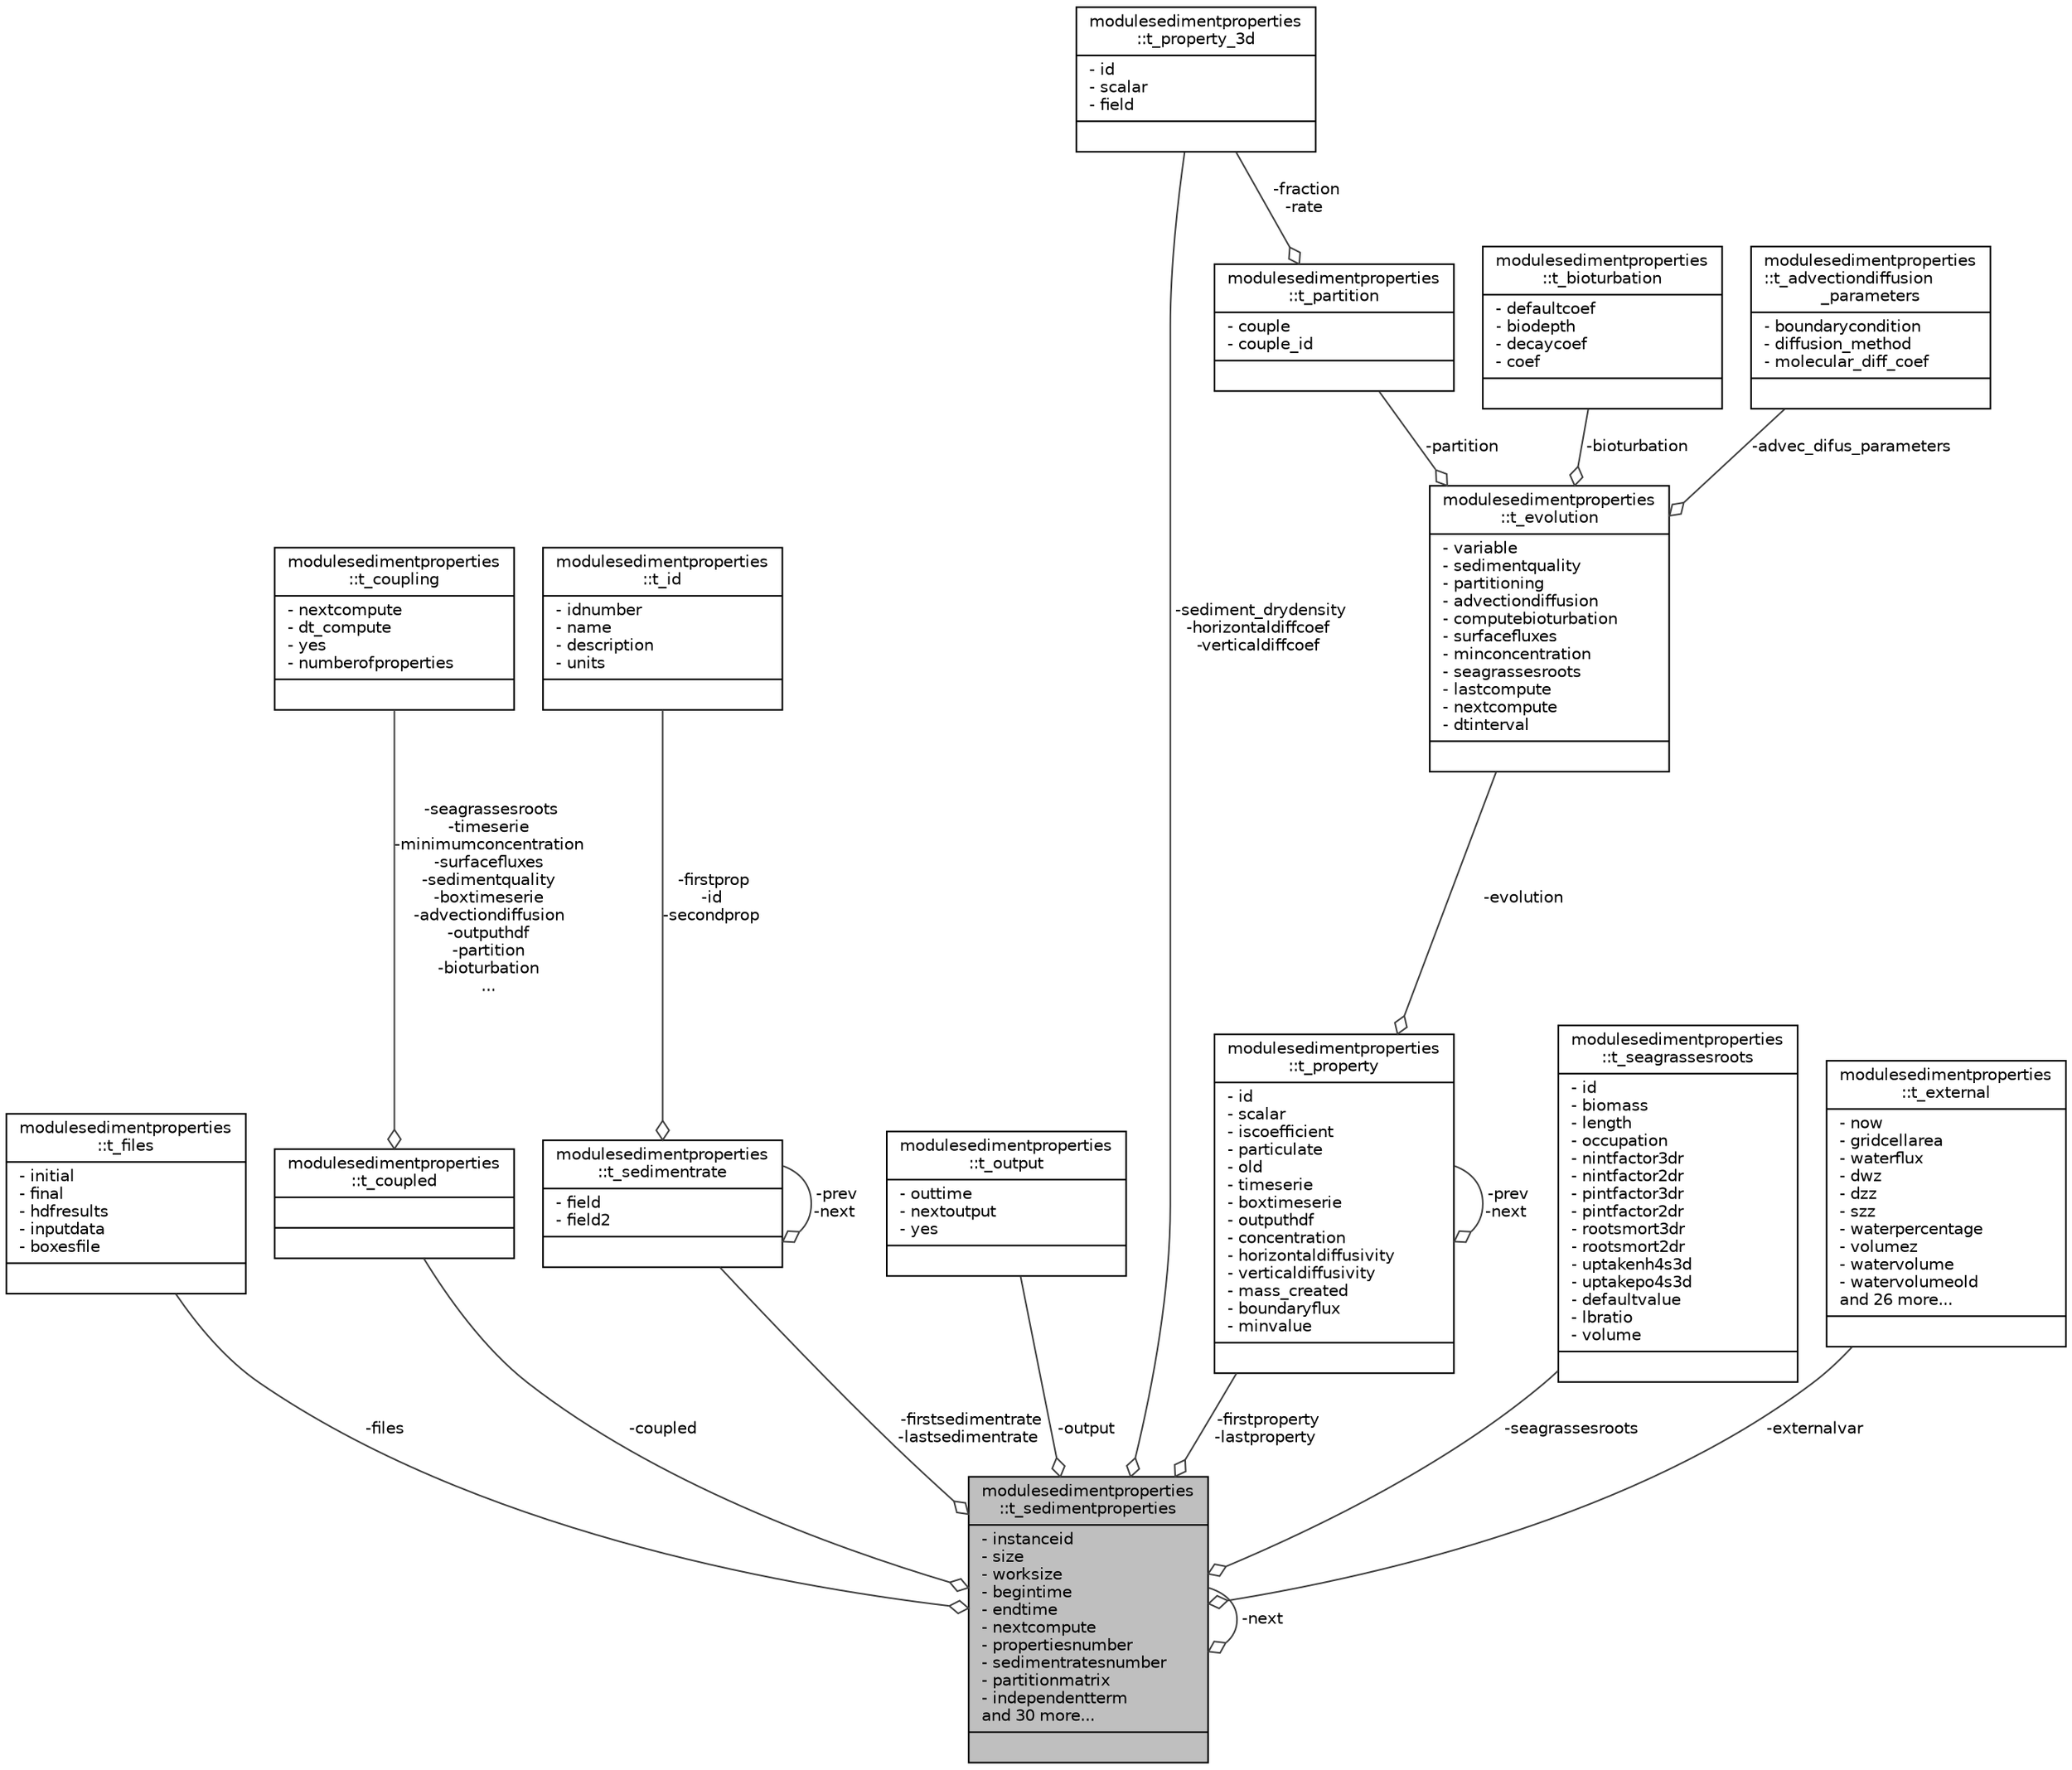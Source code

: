 digraph "modulesedimentproperties::t_sedimentproperties"
{
 // LATEX_PDF_SIZE
  edge [fontname="Helvetica",fontsize="10",labelfontname="Helvetica",labelfontsize="10"];
  node [fontname="Helvetica",fontsize="10",shape=record];
  Node1 [label="{modulesedimentproperties\l::t_sedimentproperties\n|- instanceid\l- size\l- worksize\l- begintime\l- endtime\l- nextcompute\l- propertiesnumber\l- sedimentratesnumber\l- partitionmatrix\l- independentterm\land 30 more...\l|}",height=0.2,width=0.4,color="black", fillcolor="grey75", style="filled", fontcolor="black",tooltip=" "];
  Node1 -> Node1 [color="grey25",fontsize="10",style="solid",label=" -next" ,arrowhead="odiamond",fontname="Helvetica"];
  Node2 -> Node1 [color="grey25",fontsize="10",style="solid",label=" -files" ,arrowhead="odiamond",fontname="Helvetica"];
  Node2 [label="{modulesedimentproperties\l::t_files\n|- initial\l- final\l- hdfresults\l- inputdata\l- boxesfile\l|}",height=0.2,width=0.4,color="black", fillcolor="white", style="filled",URL="$structmodulesedimentproperties_1_1t__files.html",tooltip=" "];
  Node3 -> Node1 [color="grey25",fontsize="10",style="solid",label=" -coupled" ,arrowhead="odiamond",fontname="Helvetica"];
  Node3 [label="{modulesedimentproperties\l::t_coupled\n||}",height=0.2,width=0.4,color="black", fillcolor="white", style="filled",URL="$structmodulesedimentproperties_1_1t__coupled.html",tooltip=" "];
  Node4 -> Node3 [color="grey25",fontsize="10",style="solid",label=" -seagrassesroots\n-timeserie\n-minimumconcentration\n-surfacefluxes\n-sedimentquality\n-boxtimeserie\n-advectiondiffusion\n-outputhdf\n-partition\n-bioturbation\n..." ,arrowhead="odiamond",fontname="Helvetica"];
  Node4 [label="{modulesedimentproperties\l::t_coupling\n|- nextcompute\l- dt_compute\l- yes\l- numberofproperties\l|}",height=0.2,width=0.4,color="black", fillcolor="white", style="filled",URL="$structmodulesedimentproperties_1_1t__coupling.html",tooltip=" "];
  Node5 -> Node1 [color="grey25",fontsize="10",style="solid",label=" -firstsedimentrate\n-lastsedimentrate" ,arrowhead="odiamond",fontname="Helvetica"];
  Node5 [label="{modulesedimentproperties\l::t_sedimentrate\n|- field\l- field2\l|}",height=0.2,width=0.4,color="black", fillcolor="white", style="filled",URL="$structmodulesedimentproperties_1_1t__sedimentrate.html",tooltip=" "];
  Node6 -> Node5 [color="grey25",fontsize="10",style="solid",label=" -firstprop\n-id\n-secondprop" ,arrowhead="odiamond",fontname="Helvetica"];
  Node6 [label="{modulesedimentproperties\l::t_id\n|- idnumber\l- name\l- description\l- units\l|}",height=0.2,width=0.4,color="black", fillcolor="white", style="filled",URL="$structmodulesedimentproperties_1_1t__id.html",tooltip=" "];
  Node5 -> Node5 [color="grey25",fontsize="10",style="solid",label=" -prev\n-next" ,arrowhead="odiamond",fontname="Helvetica"];
  Node7 -> Node1 [color="grey25",fontsize="10",style="solid",label=" -output" ,arrowhead="odiamond",fontname="Helvetica"];
  Node7 [label="{modulesedimentproperties\l::t_output\n|- outtime\l- nextoutput\l- yes\l|}",height=0.2,width=0.4,color="black", fillcolor="white", style="filled",URL="$structmodulesedimentproperties_1_1t__output.html",tooltip=" "];
  Node8 -> Node1 [color="grey25",fontsize="10",style="solid",label=" -firstproperty\n-lastproperty" ,arrowhead="odiamond",fontname="Helvetica"];
  Node8 [label="{modulesedimentproperties\l::t_property\n|- id\l- scalar\l- iscoefficient\l- particulate\l- old\l- timeserie\l- boxtimeserie\l- outputhdf\l- concentration\l- horizontaldiffusivity\l- verticaldiffusivity\l- mass_created\l- boundaryflux\l- minvalue\l|}",height=0.2,width=0.4,color="black", fillcolor="white", style="filled",URL="$structmodulesedimentproperties_1_1t__property.html",tooltip=" "];
  Node9 -> Node8 [color="grey25",fontsize="10",style="solid",label=" -evolution" ,arrowhead="odiamond",fontname="Helvetica"];
  Node9 [label="{modulesedimentproperties\l::t_evolution\n|- variable\l- sedimentquality\l- partitioning\l- advectiondiffusion\l- computebioturbation\l- surfacefluxes\l- minconcentration\l- seagrassesroots\l- lastcompute\l- nextcompute\l- dtinterval\l|}",height=0.2,width=0.4,color="black", fillcolor="white", style="filled",URL="$structmodulesedimentproperties_1_1t__evolution.html",tooltip=" "];
  Node10 -> Node9 [color="grey25",fontsize="10",style="solid",label=" -partition" ,arrowhead="odiamond",fontname="Helvetica"];
  Node10 [label="{modulesedimentproperties\l::t_partition\n|- couple\l- couple_id\l|}",height=0.2,width=0.4,color="black", fillcolor="white", style="filled",URL="$structmodulesedimentproperties_1_1t__partition.html",tooltip=" "];
  Node11 -> Node10 [color="grey25",fontsize="10",style="solid",label=" -fraction\n-rate" ,arrowhead="odiamond",fontname="Helvetica"];
  Node11 [label="{modulesedimentproperties\l::t_property_3d\n|- id\l- scalar\l- field\l|}",height=0.2,width=0.4,color="black", fillcolor="white", style="filled",URL="$structmodulesedimentproperties_1_1t__property__3d.html",tooltip=" "];
  Node12 -> Node9 [color="grey25",fontsize="10",style="solid",label=" -bioturbation" ,arrowhead="odiamond",fontname="Helvetica"];
  Node12 [label="{modulesedimentproperties\l::t_bioturbation\n|- defaultcoef\l- biodepth\l- decaycoef\l- coef\l|}",height=0.2,width=0.4,color="black", fillcolor="white", style="filled",URL="$structmodulesedimentproperties_1_1t__bioturbation.html",tooltip=" "];
  Node13 -> Node9 [color="grey25",fontsize="10",style="solid",label=" -advec_difus_parameters" ,arrowhead="odiamond",fontname="Helvetica"];
  Node13 [label="{modulesedimentproperties\l::t_advectiondiffusion\l_parameters\n|- boundarycondition\l- diffusion_method\l- molecular_diff_coef\l|}",height=0.2,width=0.4,color="black", fillcolor="white", style="filled",URL="$structmodulesedimentproperties_1_1t__advectiondiffusion__parameters.html",tooltip=" "];
  Node8 -> Node8 [color="grey25",fontsize="10",style="solid",label=" -prev\n-next" ,arrowhead="odiamond",fontname="Helvetica"];
  Node14 -> Node1 [color="grey25",fontsize="10",style="solid",label=" -seagrassesroots" ,arrowhead="odiamond",fontname="Helvetica"];
  Node14 [label="{modulesedimentproperties\l::t_seagrassesroots\n|- id\l- biomass\l- length\l- occupation\l- nintfactor3dr\l- nintfactor2dr\l- pintfactor3dr\l- pintfactor2dr\l- rootsmort3dr\l- rootsmort2dr\l- uptakenh4s3d\l- uptakepo4s3d\l- defaultvalue\l- lbratio\l- volume\l|}",height=0.2,width=0.4,color="black", fillcolor="white", style="filled",URL="$structmodulesedimentproperties_1_1t__seagrassesroots.html",tooltip=" "];
  Node11 -> Node1 [color="grey25",fontsize="10",style="solid",label=" -sediment_drydensity\n-horizontaldiffcoef\n-verticaldiffcoef" ,arrowhead="odiamond",fontname="Helvetica"];
  Node15 -> Node1 [color="grey25",fontsize="10",style="solid",label=" -externalvar" ,arrowhead="odiamond",fontname="Helvetica"];
  Node15 [label="{modulesedimentproperties\l::t_external\n|- now\l- gridcellarea\l- waterflux\l- dwz\l- dzz\l- szz\l- waterpercentage\l- volumez\l- watervolume\l- watervolumeold\land 26 more...\l|}",height=0.2,width=0.4,color="black", fillcolor="white", style="filled",URL="$structmodulesedimentproperties_1_1t__external.html",tooltip=" "];
}
